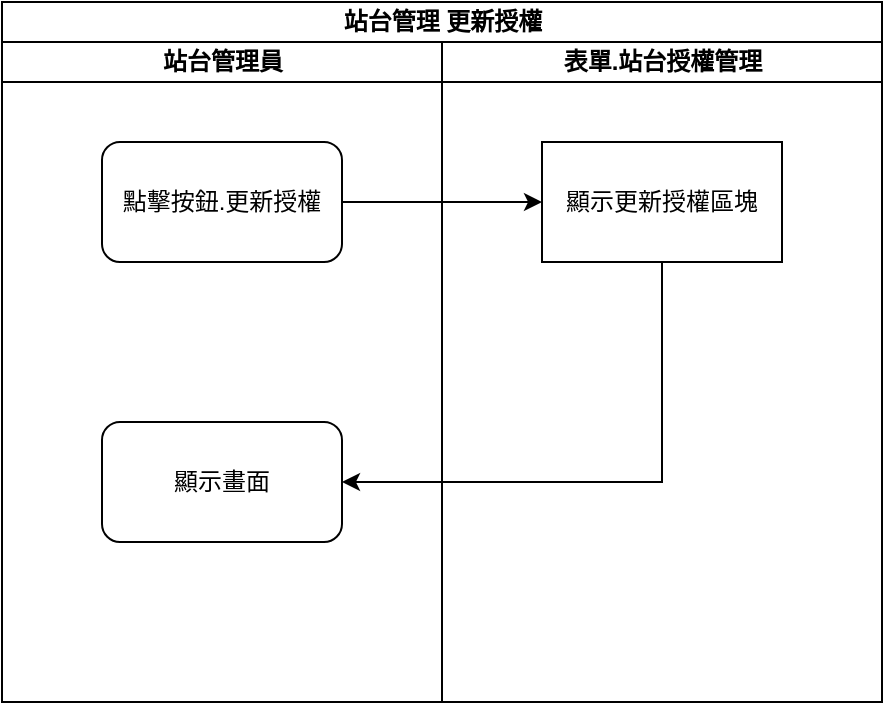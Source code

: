 <mxfile version="21.1.2" type="device" pages="3">
  <diagram name="點擊按鈕.更新授權" id="ExV0FnkpSK99u8FAhtom">
    <mxGraphModel dx="1098" dy="828" grid="1" gridSize="10" guides="1" tooltips="1" connect="1" arrows="1" fold="1" page="1" pageScale="1" pageWidth="827" pageHeight="1169" math="0" shadow="0">
      <root>
        <mxCell id="0" />
        <mxCell id="1" parent="0" />
        <mxCell id="PdiU-n0DYKwx4rLSvW22-1" value="站台管理 更新授權" style="swimlane;childLayout=stackLayout;resizeParent=1;resizeParentMax=0;startSize=20;html=1;" vertex="1" parent="1">
          <mxGeometry x="230" y="190" width="440" height="350" as="geometry" />
        </mxCell>
        <mxCell id="PdiU-n0DYKwx4rLSvW22-2" value="站台管理員" style="swimlane;startSize=20;html=1;" vertex="1" parent="PdiU-n0DYKwx4rLSvW22-1">
          <mxGeometry y="20" width="220" height="330" as="geometry" />
        </mxCell>
        <mxCell id="PdiU-n0DYKwx4rLSvW22-3" value="點擊按鈕.更新授權" style="rounded=1;whiteSpace=wrap;html=1;" vertex="1" parent="PdiU-n0DYKwx4rLSvW22-2">
          <mxGeometry x="50.0" y="50" width="120" height="60" as="geometry" />
        </mxCell>
        <mxCell id="PdiU-n0DYKwx4rLSvW22-4" value="顯示畫面" style="rounded=1;whiteSpace=wrap;html=1;" vertex="1" parent="PdiU-n0DYKwx4rLSvW22-2">
          <mxGeometry x="50.0" y="190" width="120" height="60" as="geometry" />
        </mxCell>
        <mxCell id="PdiU-n0DYKwx4rLSvW22-5" value="表單.站台授權管理" style="swimlane;startSize=20;html=1;" vertex="1" parent="PdiU-n0DYKwx4rLSvW22-1">
          <mxGeometry x="220" y="20" width="220" height="330" as="geometry" />
        </mxCell>
        <mxCell id="PdiU-n0DYKwx4rLSvW22-6" value="顯示更新授權區塊" style="rounded=0;whiteSpace=wrap;html=1;" vertex="1" parent="PdiU-n0DYKwx4rLSvW22-5">
          <mxGeometry x="50.0" y="50" width="120" height="60" as="geometry" />
        </mxCell>
        <mxCell id="PdiU-n0DYKwx4rLSvW22-7" style="edgeStyle=orthogonalEdgeStyle;rounded=0;orthogonalLoop=1;jettySize=auto;html=1;" edge="1" parent="PdiU-n0DYKwx4rLSvW22-1" source="PdiU-n0DYKwx4rLSvW22-3" target="PdiU-n0DYKwx4rLSvW22-6">
          <mxGeometry relative="1" as="geometry" />
        </mxCell>
        <mxCell id="PdiU-n0DYKwx4rLSvW22-8" style="edgeStyle=orthogonalEdgeStyle;rounded=0;orthogonalLoop=1;jettySize=auto;html=1;entryX=1;entryY=0.5;entryDx=0;entryDy=0;exitX=0.5;exitY=1;exitDx=0;exitDy=0;" edge="1" parent="PdiU-n0DYKwx4rLSvW22-1" source="PdiU-n0DYKwx4rLSvW22-6" target="PdiU-n0DYKwx4rLSvW22-4">
          <mxGeometry relative="1" as="geometry" />
        </mxCell>
      </root>
    </mxGraphModel>
  </diagram>
  <diagram id="j8g78R1In264O_NZL1fl" name="點擊按鈕.線上啟用">
    <mxGraphModel dx="1098" dy="828" grid="1" gridSize="10" guides="1" tooltips="1" connect="1" arrows="1" fold="1" page="1" pageScale="1" pageWidth="827" pageHeight="1169" math="0" shadow="0">
      <root>
        <mxCell id="0" />
        <mxCell id="1" parent="0" />
        <mxCell id="JXmBsqvJzEpAkUQROczv-1" value="站台管理 線上啟用" style="swimlane;childLayout=stackLayout;resizeParent=1;resizeParentMax=0;startSize=20;html=1;" vertex="1" parent="1">
          <mxGeometry x="230" y="190" width="790" height="600" as="geometry" />
        </mxCell>
        <mxCell id="JXmBsqvJzEpAkUQROczv-2" value="站台管理員" style="swimlane;startSize=20;html=1;" vertex="1" parent="JXmBsqvJzEpAkUQROczv-1">
          <mxGeometry y="20" width="220" height="580" as="geometry" />
        </mxCell>
        <mxCell id="JXmBsqvJzEpAkUQROczv-3" value="點擊按鈕.線上啟用" style="rounded=1;whiteSpace=wrap;html=1;" vertex="1" parent="JXmBsqvJzEpAkUQROczv-2">
          <mxGeometry x="50.0" y="50" width="120" height="60" as="geometry" />
        </mxCell>
        <mxCell id="JXmBsqvJzEpAkUQROczv-4" value="執行結束" style="rounded=1;whiteSpace=wrap;html=1;" vertex="1" parent="JXmBsqvJzEpAkUQROczv-2">
          <mxGeometry x="50.0" y="490" width="120" height="60" as="geometry" />
        </mxCell>
        <mxCell id="JXmBsqvJzEpAkUQROczv-5" value="表單.站台授權管理" style="swimlane;startSize=20;html=1;" vertex="1" parent="JXmBsqvJzEpAkUQROczv-1">
          <mxGeometry x="220" y="20" width="570" height="580" as="geometry" />
        </mxCell>
        <mxCell id="JXmBsqvJzEpAkUQROczv-14" value="" style="edgeStyle=orthogonalEdgeStyle;rounded=0;orthogonalLoop=1;jettySize=auto;html=1;" edge="1" parent="JXmBsqvJzEpAkUQROczv-5" source="JXmBsqvJzEpAkUQROczv-9" target="JXmBsqvJzEpAkUQROczv-13">
          <mxGeometry relative="1" as="geometry" />
        </mxCell>
        <mxCell id="JXmBsqvJzEpAkUQROczv-23" value="" style="edgeStyle=orthogonalEdgeStyle;rounded=0;orthogonalLoop=1;jettySize=auto;html=1;" edge="1" parent="JXmBsqvJzEpAkUQROczv-5" source="JXmBsqvJzEpAkUQROczv-9" target="JXmBsqvJzEpAkUQROczv-22">
          <mxGeometry relative="1" as="geometry" />
        </mxCell>
        <mxCell id="JXmBsqvJzEpAkUQROczv-9" value="授權檔案&lt;br&gt;不為空" style="rhombus;whiteSpace=wrap;html=1;" vertex="1" parent="JXmBsqvJzEpAkUQROczv-5">
          <mxGeometry x="80" y="40" width="80" height="80" as="geometry" />
        </mxCell>
        <mxCell id="JXmBsqvJzEpAkUQROczv-13" value="顯示錯誤訊息" style="whiteSpace=wrap;html=1;" vertex="1" parent="JXmBsqvJzEpAkUQROczv-5">
          <mxGeometry x="60" y="210" width="120" height="60" as="geometry" />
        </mxCell>
        <mxCell id="JXmBsqvJzEpAkUQROczv-25" value="" style="edgeStyle=orthogonalEdgeStyle;rounded=0;orthogonalLoop=1;jettySize=auto;html=1;" edge="1" parent="JXmBsqvJzEpAkUQROczv-5" source="JXmBsqvJzEpAkUQROczv-22" target="JXmBsqvJzEpAkUQROczv-24">
          <mxGeometry relative="1" as="geometry" />
        </mxCell>
        <mxCell id="JXmBsqvJzEpAkUQROczv-28" value="" style="edgeStyle=orthogonalEdgeStyle;rounded=0;orthogonalLoop=1;jettySize=auto;html=1;" edge="1" parent="JXmBsqvJzEpAkUQROczv-5" source="JXmBsqvJzEpAkUQROczv-22" target="JXmBsqvJzEpAkUQROczv-27">
          <mxGeometry relative="1" as="geometry" />
        </mxCell>
        <mxCell id="JXmBsqvJzEpAkUQROczv-22" value="授權中心&lt;br&gt;可連線" style="rhombus;whiteSpace=wrap;html=1;" vertex="1" parent="JXmBsqvJzEpAkUQROczv-5">
          <mxGeometry x="240" y="40" width="80" height="80" as="geometry" />
        </mxCell>
        <mxCell id="JXmBsqvJzEpAkUQROczv-24" value="顯示離線啟用畫面" style="whiteSpace=wrap;html=1;" vertex="1" parent="JXmBsqvJzEpAkUQROczv-5">
          <mxGeometry x="220" y="210" width="120" height="60" as="geometry" />
        </mxCell>
        <mxCell id="JXmBsqvJzEpAkUQROczv-30" value="" style="edgeStyle=orthogonalEdgeStyle;rounded=0;orthogonalLoop=1;jettySize=auto;html=1;" edge="1" parent="JXmBsqvJzEpAkUQROczv-5" source="JXmBsqvJzEpAkUQROczv-27" target="JXmBsqvJzEpAkUQROczv-29">
          <mxGeometry relative="1" as="geometry" />
        </mxCell>
        <mxCell id="JXmBsqvJzEpAkUQROczv-27" value="執行線上啟用" style="whiteSpace=wrap;html=1;" vertex="1" parent="JXmBsqvJzEpAkUQROczv-5">
          <mxGeometry x="377" y="210" width="120" height="60" as="geometry" />
        </mxCell>
        <mxCell id="JXmBsqvJzEpAkUQROczv-29" value="更新站台啟用狀態" style="whiteSpace=wrap;html=1;" vertex="1" parent="JXmBsqvJzEpAkUQROczv-5">
          <mxGeometry x="377" y="350" width="120" height="60" as="geometry" />
        </mxCell>
        <mxCell id="JXmBsqvJzEpAkUQROczv-10" style="edgeStyle=orthogonalEdgeStyle;rounded=0;orthogonalLoop=1;jettySize=auto;html=1;" edge="1" parent="JXmBsqvJzEpAkUQROczv-1" source="JXmBsqvJzEpAkUQROczv-3" target="JXmBsqvJzEpAkUQROczv-9">
          <mxGeometry relative="1" as="geometry" />
        </mxCell>
        <mxCell id="JXmBsqvJzEpAkUQROczv-15" style="edgeStyle=orthogonalEdgeStyle;rounded=0;orthogonalLoop=1;jettySize=auto;html=1;" edge="1" parent="JXmBsqvJzEpAkUQROczv-1" source="JXmBsqvJzEpAkUQROczv-13" target="JXmBsqvJzEpAkUQROczv-4">
          <mxGeometry relative="1" as="geometry" />
        </mxCell>
        <mxCell id="JXmBsqvJzEpAkUQROczv-26" style="edgeStyle=orthogonalEdgeStyle;rounded=0;orthogonalLoop=1;jettySize=auto;html=1;entryX=1;entryY=0.5;entryDx=0;entryDy=0;exitX=0.5;exitY=1;exitDx=0;exitDy=0;" edge="1" parent="JXmBsqvJzEpAkUQROczv-1" source="JXmBsqvJzEpAkUQROczv-24" target="JXmBsqvJzEpAkUQROczv-4">
          <mxGeometry relative="1" as="geometry" />
        </mxCell>
        <mxCell id="JXmBsqvJzEpAkUQROczv-31" style="edgeStyle=orthogonalEdgeStyle;rounded=0;orthogonalLoop=1;jettySize=auto;html=1;entryX=1;entryY=0.5;entryDx=0;entryDy=0;exitX=0.5;exitY=1;exitDx=0;exitDy=0;" edge="1" parent="JXmBsqvJzEpAkUQROczv-1" source="JXmBsqvJzEpAkUQROczv-29" target="JXmBsqvJzEpAkUQROczv-4">
          <mxGeometry relative="1" as="geometry" />
        </mxCell>
      </root>
    </mxGraphModel>
  </diagram>
  <diagram id="zYc5yaQm_yC9UXWHvinz" name="點擊按鈕.離線啟用">
    <mxGraphModel dx="1098" dy="828" grid="1" gridSize="10" guides="1" tooltips="1" connect="1" arrows="1" fold="1" page="1" pageScale="1" pageWidth="827" pageHeight="1169" math="0" shadow="0">
      <root>
        <mxCell id="0" />
        <mxCell id="1" parent="0" />
        <mxCell id="TXJ2iMcJb-vgF9wojHui-1" value="站台管理 更新授權" style="swimlane;childLayout=stackLayout;resizeParent=1;resizeParentMax=0;startSize=20;html=1;" vertex="1" parent="1">
          <mxGeometry x="230" y="190" width="600" height="450" as="geometry" />
        </mxCell>
        <mxCell id="TXJ2iMcJb-vgF9wojHui-2" value="站台管理員" style="swimlane;startSize=20;html=1;" vertex="1" parent="TXJ2iMcJb-vgF9wojHui-1">
          <mxGeometry y="20" width="220" height="430" as="geometry" />
        </mxCell>
        <mxCell id="TXJ2iMcJb-vgF9wojHui-3" value="點擊按鈕.離線啟用" style="rounded=1;whiteSpace=wrap;html=1;" vertex="1" parent="TXJ2iMcJb-vgF9wojHui-2">
          <mxGeometry x="50.0" y="50" width="120" height="60" as="geometry" />
        </mxCell>
        <mxCell id="TXJ2iMcJb-vgF9wojHui-4" value="執行結束" style="rounded=1;whiteSpace=wrap;html=1;" vertex="1" parent="TXJ2iMcJb-vgF9wojHui-2">
          <mxGeometry x="50.0" y="345" width="120" height="60" as="geometry" />
        </mxCell>
        <mxCell id="TXJ2iMcJb-vgF9wojHui-5" value="表單.站台授權管理" style="swimlane;startSize=20;html=1;" vertex="1" parent="TXJ2iMcJb-vgF9wojHui-1">
          <mxGeometry x="220" y="20" width="380" height="430" as="geometry" />
        </mxCell>
        <mxCell id="TXJ2iMcJb-vgF9wojHui-6" value="" style="edgeStyle=orthogonalEdgeStyle;rounded=0;orthogonalLoop=1;jettySize=auto;html=1;" edge="1" parent="TXJ2iMcJb-vgF9wojHui-5" source="TXJ2iMcJb-vgF9wojHui-8" target="TXJ2iMcJb-vgF9wojHui-9">
          <mxGeometry relative="1" as="geometry" />
        </mxCell>
        <mxCell id="TXJ2iMcJb-vgF9wojHui-7" value="" style="edgeStyle=orthogonalEdgeStyle;rounded=0;orthogonalLoop=1;jettySize=auto;html=1;" edge="1" parent="TXJ2iMcJb-vgF9wojHui-5" source="TXJ2iMcJb-vgF9wojHui-8" target="TXJ2iMcJb-vgF9wojHui-16">
          <mxGeometry relative="1" as="geometry">
            <mxPoint x="240" y="80" as="targetPoint" />
          </mxGeometry>
        </mxCell>
        <mxCell id="TXJ2iMcJb-vgF9wojHui-8" value="授權檔案&lt;br&gt;不為空" style="rhombus;whiteSpace=wrap;html=1;" vertex="1" parent="TXJ2iMcJb-vgF9wojHui-5">
          <mxGeometry x="80" y="40" width="80" height="80" as="geometry" />
        </mxCell>
        <mxCell id="TXJ2iMcJb-vgF9wojHui-9" value="顯示錯誤訊息" style="whiteSpace=wrap;html=1;" vertex="1" parent="TXJ2iMcJb-vgF9wojHui-5">
          <mxGeometry x="60" y="210" width="120" height="60" as="geometry" />
        </mxCell>
        <mxCell id="TXJ2iMcJb-vgF9wojHui-16" value="更新站台啟用狀態" style="whiteSpace=wrap;html=1;" vertex="1" parent="TXJ2iMcJb-vgF9wojHui-5">
          <mxGeometry x="225" y="210" width="120" height="60" as="geometry" />
        </mxCell>
        <mxCell id="TXJ2iMcJb-vgF9wojHui-17" style="edgeStyle=orthogonalEdgeStyle;rounded=0;orthogonalLoop=1;jettySize=auto;html=1;" edge="1" parent="TXJ2iMcJb-vgF9wojHui-1" source="TXJ2iMcJb-vgF9wojHui-3" target="TXJ2iMcJb-vgF9wojHui-8">
          <mxGeometry relative="1" as="geometry" />
        </mxCell>
        <mxCell id="TXJ2iMcJb-vgF9wojHui-18" style="edgeStyle=orthogonalEdgeStyle;rounded=0;orthogonalLoop=1;jettySize=auto;html=1;" edge="1" parent="TXJ2iMcJb-vgF9wojHui-1" source="TXJ2iMcJb-vgF9wojHui-9" target="TXJ2iMcJb-vgF9wojHui-4">
          <mxGeometry relative="1" as="geometry" />
        </mxCell>
        <mxCell id="TXJ2iMcJb-vgF9wojHui-20" style="edgeStyle=orthogonalEdgeStyle;rounded=0;orthogonalLoop=1;jettySize=auto;html=1;entryX=1;entryY=0.5;entryDx=0;entryDy=0;exitX=0.5;exitY=1;exitDx=0;exitDy=0;" edge="1" parent="TXJ2iMcJb-vgF9wojHui-1" source="TXJ2iMcJb-vgF9wojHui-16" target="TXJ2iMcJb-vgF9wojHui-4">
          <mxGeometry relative="1" as="geometry" />
        </mxCell>
      </root>
    </mxGraphModel>
  </diagram>
</mxfile>
